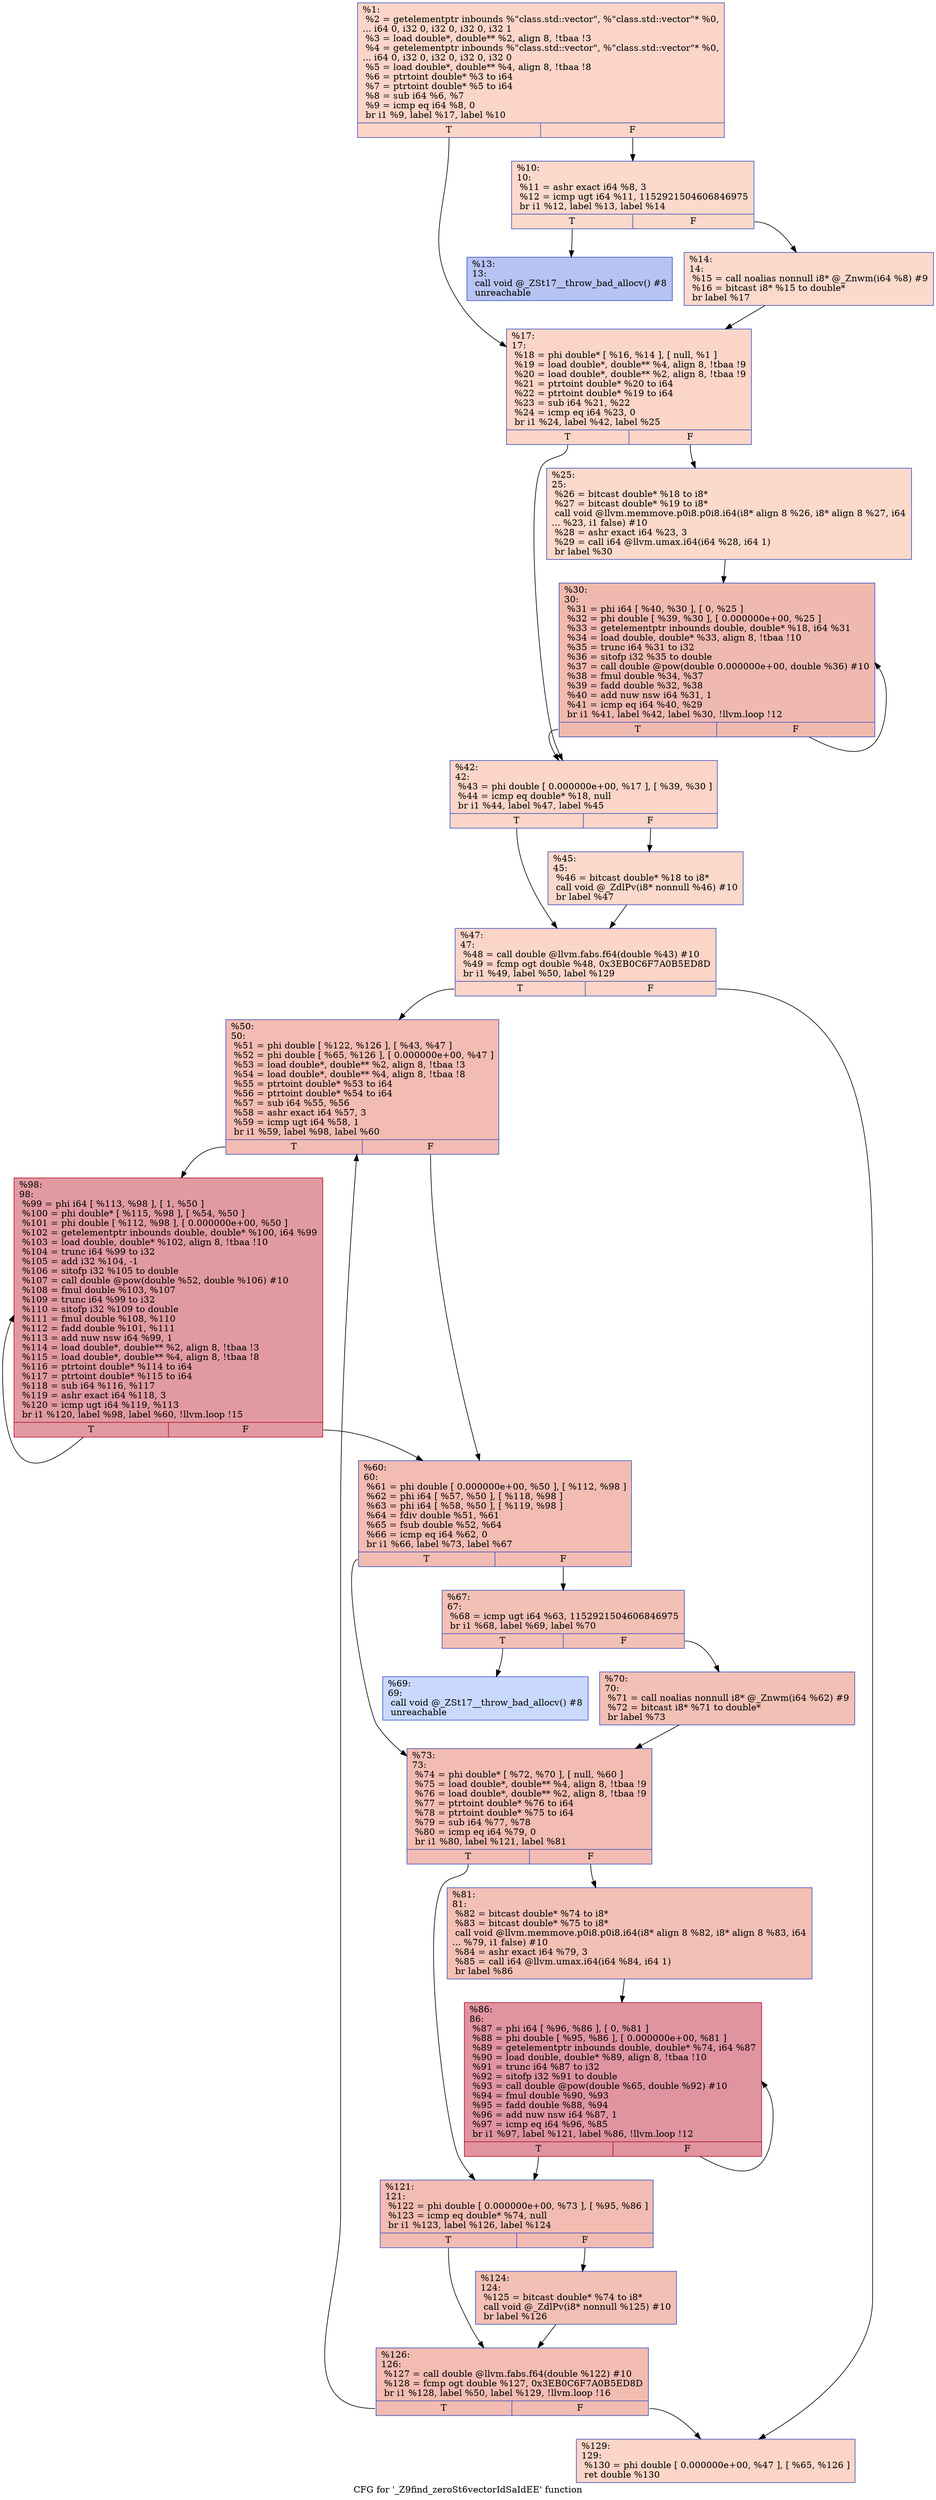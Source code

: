 digraph "CFG for '_Z9find_zeroSt6vectorIdSaIdEE' function" {
	label="CFG for '_Z9find_zeroSt6vectorIdSaIdEE' function";

	Node0x5568a5d58c70 [shape=record,color="#3d50c3ff", style=filled, fillcolor="#f5a08170",label="{%1:\l  %2 = getelementptr inbounds %\"class.std::vector\", %\"class.std::vector\"* %0,\l... i64 0, i32 0, i32 0, i32 0, i32 1\l  %3 = load double*, double** %2, align 8, !tbaa !3\l  %4 = getelementptr inbounds %\"class.std::vector\", %\"class.std::vector\"* %0,\l... i64 0, i32 0, i32 0, i32 0, i32 0\l  %5 = load double*, double** %4, align 8, !tbaa !8\l  %6 = ptrtoint double* %3 to i64\l  %7 = ptrtoint double* %5 to i64\l  %8 = sub i64 %6, %7\l  %9 = icmp eq i64 %8, 0\l  br i1 %9, label %17, label %10\l|{<s0>T|<s1>F}}"];
	Node0x5568a5d58c70:s0 -> Node0x5568a5d58fb0;
	Node0x5568a5d58c70:s1 -> Node0x5568a5d59300;
	Node0x5568a5d59300 [shape=record,color="#3d50c3ff", style=filled, fillcolor="#f7a88970",label="{%10:\l10:                                               \l  %11 = ashr exact i64 %8, 3\l  %12 = icmp ugt i64 %11, 1152921504606846975\l  br i1 %12, label %13, label %14\l|{<s0>T|<s1>F}}"];
	Node0x5568a5d59300:s0 -> Node0x5568a5d59560;
	Node0x5568a5d59300:s1 -> Node0x5568a5d595b0;
	Node0x5568a5d59560 [shape=record,color="#3d50c3ff", style=filled, fillcolor="#5977e370",label="{%13:\l13:                                               \l  call void @_ZSt17__throw_bad_allocv() #8\l  unreachable\l}"];
	Node0x5568a5d595b0 [shape=record,color="#3d50c3ff", style=filled, fillcolor="#f7a88970",label="{%14:\l14:                                               \l  %15 = call noalias nonnull i8* @_Znwm(i64 %8) #9\l  %16 = bitcast i8* %15 to double*\l  br label %17\l}"];
	Node0x5568a5d595b0 -> Node0x5568a5d58fb0;
	Node0x5568a5d58fb0 [shape=record,color="#3d50c3ff", style=filled, fillcolor="#f5a08170",label="{%17:\l17:                                               \l  %18 = phi double* [ %16, %14 ], [ null, %1 ]\l  %19 = load double*, double** %4, align 8, !tbaa !9\l  %20 = load double*, double** %2, align 8, !tbaa !9\l  %21 = ptrtoint double* %20 to i64\l  %22 = ptrtoint double* %19 to i64\l  %23 = sub i64 %21, %22\l  %24 = icmp eq i64 %23, 0\l  br i1 %24, label %42, label %25\l|{<s0>T|<s1>F}}"];
	Node0x5568a5d58fb0:s0 -> Node0x5568a5d5a670;
	Node0x5568a5d58fb0:s1 -> Node0x5568a5d5a6c0;
	Node0x5568a5d5a6c0 [shape=record,color="#3d50c3ff", style=filled, fillcolor="#f7a88970",label="{%25:\l25:                                               \l  %26 = bitcast double* %18 to i8*\l  %27 = bitcast double* %19 to i8*\l  call void @llvm.memmove.p0i8.p0i8.i64(i8* align 8 %26, i8* align 8 %27, i64\l... %23, i1 false) #10\l  %28 = ashr exact i64 %23, 3\l  %29 = call i64 @llvm.umax.i64(i64 %28, i64 1)\l  br label %30\l}"];
	Node0x5568a5d5a6c0 -> Node0x5568a5d5aed0;
	Node0x5568a5d5aed0 [shape=record,color="#3d50c3ff", style=filled, fillcolor="#de614d70",label="{%30:\l30:                                               \l  %31 = phi i64 [ %40, %30 ], [ 0, %25 ]\l  %32 = phi double [ %39, %30 ], [ 0.000000e+00, %25 ]\l  %33 = getelementptr inbounds double, double* %18, i64 %31\l  %34 = load double, double* %33, align 8, !tbaa !10\l  %35 = trunc i64 %31 to i32\l  %36 = sitofp i32 %35 to double\l  %37 = call double @pow(double 0.000000e+00, double %36) #10\l  %38 = fmul double %34, %37\l  %39 = fadd double %32, %38\l  %40 = add nuw nsw i64 %31, 1\l  %41 = icmp eq i64 %40, %29\l  br i1 %41, label %42, label %30, !llvm.loop !12\l|{<s0>T|<s1>F}}"];
	Node0x5568a5d5aed0:s0 -> Node0x5568a5d5a670;
	Node0x5568a5d5aed0:s1 -> Node0x5568a5d5aed0;
	Node0x5568a5d5a670 [shape=record,color="#3d50c3ff", style=filled, fillcolor="#f5a08170",label="{%42:\l42:                                               \l  %43 = phi double [ 0.000000e+00, %17 ], [ %39, %30 ]\l  %44 = icmp eq double* %18, null\l  br i1 %44, label %47, label %45\l|{<s0>T|<s1>F}}"];
	Node0x5568a5d5a670:s0 -> Node0x5568a5d5c750;
	Node0x5568a5d5a670:s1 -> Node0x5568a5d5c7a0;
	Node0x5568a5d5c7a0 [shape=record,color="#3d50c3ff", style=filled, fillcolor="#f7a88970",label="{%45:\l45:                                               \l  %46 = bitcast double* %18 to i8*\l  call void @_ZdlPv(i8* nonnull %46) #10\l  br label %47\l}"];
	Node0x5568a5d5c7a0 -> Node0x5568a5d5c750;
	Node0x5568a5d5c750 [shape=record,color="#3d50c3ff", style=filled, fillcolor="#f5a08170",label="{%47:\l47:                                               \l  %48 = call double @llvm.fabs.f64(double %43) #10\l  %49 = fcmp ogt double %48, 0x3EB0C6F7A0B5ED8D\l  br i1 %49, label %50, label %129\l|{<s0>T|<s1>F}}"];
	Node0x5568a5d5c750:s0 -> Node0x5568a5d5cdf0;
	Node0x5568a5d5c750:s1 -> Node0x5568a5d5ce40;
	Node0x5568a5d5cdf0 [shape=record,color="#3d50c3ff", style=filled, fillcolor="#e1675170",label="{%50:\l50:                                               \l  %51 = phi double [ %122, %126 ], [ %43, %47 ]\l  %52 = phi double [ %65, %126 ], [ 0.000000e+00, %47 ]\l  %53 = load double*, double** %2, align 8, !tbaa !3\l  %54 = load double*, double** %4, align 8, !tbaa !8\l  %55 = ptrtoint double* %53 to i64\l  %56 = ptrtoint double* %54 to i64\l  %57 = sub i64 %55, %56\l  %58 = ashr exact i64 %57, 3\l  %59 = icmp ugt i64 %58, 1\l  br i1 %59, label %98, label %60\l|{<s0>T|<s1>F}}"];
	Node0x5568a5d5cdf0:s0 -> Node0x5568a5d5d580;
	Node0x5568a5d5cdf0:s1 -> Node0x5568a5d5d610;
	Node0x5568a5d5d610 [shape=record,color="#3d50c3ff", style=filled, fillcolor="#e1675170",label="{%60:\l60:                                               \l  %61 = phi double [ 0.000000e+00, %50 ], [ %112, %98 ]\l  %62 = phi i64 [ %57, %50 ], [ %118, %98 ]\l  %63 = phi i64 [ %58, %50 ], [ %119, %98 ]\l  %64 = fdiv double %51, %61\l  %65 = fsub double %52, %64\l  %66 = icmp eq i64 %62, 0\l  br i1 %66, label %73, label %67\l|{<s0>T|<s1>F}}"];
	Node0x5568a5d5d610:s0 -> Node0x5568a5d5e030;
	Node0x5568a5d5d610:s1 -> Node0x5568a5d5e080;
	Node0x5568a5d5e080 [shape=record,color="#3d50c3ff", style=filled, fillcolor="#e5705870",label="{%67:\l67:                                               \l  %68 = icmp ugt i64 %63, 1152921504606846975\l  br i1 %68, label %69, label %70\l|{<s0>T|<s1>F}}"];
	Node0x5568a5d5e080:s0 -> Node0x5568a5d5e250;
	Node0x5568a5d5e080:s1 -> Node0x5568a5d5e2a0;
	Node0x5568a5d5e250 [shape=record,color="#3d50c3ff", style=filled, fillcolor="#85a8fc70",label="{%69:\l69:                                               \l  call void @_ZSt17__throw_bad_allocv() #8\l  unreachable\l}"];
	Node0x5568a5d5e2a0 [shape=record,color="#3d50c3ff", style=filled, fillcolor="#e5705870",label="{%70:\l70:                                               \l  %71 = call noalias nonnull i8* @_Znwm(i64 %62) #9\l  %72 = bitcast i8* %71 to double*\l  br label %73\l}"];
	Node0x5568a5d5e2a0 -> Node0x5568a5d5e030;
	Node0x5568a5d5e030 [shape=record,color="#3d50c3ff", style=filled, fillcolor="#e1675170",label="{%73:\l73:                                               \l  %74 = phi double* [ %72, %70 ], [ null, %60 ]\l  %75 = load double*, double** %4, align 8, !tbaa !9\l  %76 = load double*, double** %2, align 8, !tbaa !9\l  %77 = ptrtoint double* %76 to i64\l  %78 = ptrtoint double* %75 to i64\l  %79 = sub i64 %77, %78\l  %80 = icmp eq i64 %79, 0\l  br i1 %80, label %121, label %81\l|{<s0>T|<s1>F}}"];
	Node0x5568a5d5e030:s0 -> Node0x5568a5d5ead0;
	Node0x5568a5d5e030:s1 -> Node0x5568a5d5eb20;
	Node0x5568a5d5eb20 [shape=record,color="#3d50c3ff", style=filled, fillcolor="#e5705870",label="{%81:\l81:                                               \l  %82 = bitcast double* %74 to i8*\l  %83 = bitcast double* %75 to i8*\l  call void @llvm.memmove.p0i8.p0i8.i64(i8* align 8 %82, i8* align 8 %83, i64\l... %79, i1 false) #10\l  %84 = ashr exact i64 %79, 3\l  %85 = call i64 @llvm.umax.i64(i64 %84, i64 1)\l  br label %86\l}"];
	Node0x5568a5d5eb20 -> Node0x5568a5d5f030;
	Node0x5568a5d5f030 [shape=record,color="#b70d28ff", style=filled, fillcolor="#b70d2870",label="{%86:\l86:                                               \l  %87 = phi i64 [ %96, %86 ], [ 0, %81 ]\l  %88 = phi double [ %95, %86 ], [ 0.000000e+00, %81 ]\l  %89 = getelementptr inbounds double, double* %74, i64 %87\l  %90 = load double, double* %89, align 8, !tbaa !10\l  %91 = trunc i64 %87 to i32\l  %92 = sitofp i32 %91 to double\l  %93 = call double @pow(double %65, double %92) #10\l  %94 = fmul double %90, %93\l  %95 = fadd double %88, %94\l  %96 = add nuw nsw i64 %87, 1\l  %97 = icmp eq i64 %96, %85\l  br i1 %97, label %121, label %86, !llvm.loop !12\l|{<s0>T|<s1>F}}"];
	Node0x5568a5d5f030:s0 -> Node0x5568a5d5ead0;
	Node0x5568a5d5f030:s1 -> Node0x5568a5d5f030;
	Node0x5568a5d5d580 [shape=record,color="#b70d28ff", style=filled, fillcolor="#bb1b2c70",label="{%98:\l98:                                               \l  %99 = phi i64 [ %113, %98 ], [ 1, %50 ]\l  %100 = phi double* [ %115, %98 ], [ %54, %50 ]\l  %101 = phi double [ %112, %98 ], [ 0.000000e+00, %50 ]\l  %102 = getelementptr inbounds double, double* %100, i64 %99\l  %103 = load double, double* %102, align 8, !tbaa !10\l  %104 = trunc i64 %99 to i32\l  %105 = add i32 %104, -1\l  %106 = sitofp i32 %105 to double\l  %107 = call double @pow(double %52, double %106) #10\l  %108 = fmul double %103, %107\l  %109 = trunc i64 %99 to i32\l  %110 = sitofp i32 %109 to double\l  %111 = fmul double %108, %110\l  %112 = fadd double %101, %111\l  %113 = add nuw nsw i64 %99, 1\l  %114 = load double*, double** %2, align 8, !tbaa !3\l  %115 = load double*, double** %4, align 8, !tbaa !8\l  %116 = ptrtoint double* %114 to i64\l  %117 = ptrtoint double* %115 to i64\l  %118 = sub i64 %116, %117\l  %119 = ashr exact i64 %118, 3\l  %120 = icmp ugt i64 %119, %113\l  br i1 %120, label %98, label %60, !llvm.loop !15\l|{<s0>T|<s1>F}}"];
	Node0x5568a5d5d580:s0 -> Node0x5568a5d5d580;
	Node0x5568a5d5d580:s1 -> Node0x5568a5d5d610;
	Node0x5568a5d5ead0 [shape=record,color="#3d50c3ff", style=filled, fillcolor="#e1675170",label="{%121:\l121:                                              \l  %122 = phi double [ 0.000000e+00, %73 ], [ %95, %86 ]\l  %123 = icmp eq double* %74, null\l  br i1 %123, label %126, label %124\l|{<s0>T|<s1>F}}"];
	Node0x5568a5d5ead0:s0 -> Node0x5568a5d5cfb0;
	Node0x5568a5d5ead0:s1 -> Node0x5568a5d60750;
	Node0x5568a5d60750 [shape=record,color="#3d50c3ff", style=filled, fillcolor="#e5705870",label="{%124:\l124:                                              \l  %125 = bitcast double* %74 to i8*\l  call void @_ZdlPv(i8* nonnull %125) #10\l  br label %126\l}"];
	Node0x5568a5d60750 -> Node0x5568a5d5cfb0;
	Node0x5568a5d5cfb0 [shape=record,color="#3d50c3ff", style=filled, fillcolor="#e1675170",label="{%126:\l126:                                              \l  %127 = call double @llvm.fabs.f64(double %122) #10\l  %128 = fcmp ogt double %127, 0x3EB0C6F7A0B5ED8D\l  br i1 %128, label %50, label %129, !llvm.loop !16\l|{<s0>T|<s1>F}}"];
	Node0x5568a5d5cfb0:s0 -> Node0x5568a5d5cdf0;
	Node0x5568a5d5cfb0:s1 -> Node0x5568a5d5ce40;
	Node0x5568a5d5ce40 [shape=record,color="#3d50c3ff", style=filled, fillcolor="#f5a08170",label="{%129:\l129:                                              \l  %130 = phi double [ 0.000000e+00, %47 ], [ %65, %126 ]\l  ret double %130\l}"];
}
